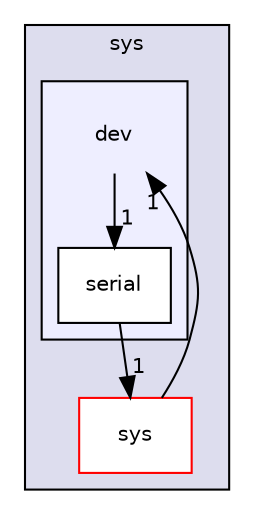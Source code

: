 digraph "src/sys/dev" {
  compound=true
  node [ fontsize="10", fontname="Helvetica"];
  edge [ labelfontsize="10", labelfontname="Helvetica"];
  subgraph clusterdir_220d2bd384b446346a1cdcf02b1b2295 {
    graph [ bgcolor="#ddddee", pencolor="black", label="sys" fontname="Helvetica", fontsize="10", URL="dir_220d2bd384b446346a1cdcf02b1b2295.html"]
  dir_c529fe1005f766361284165817aae3f9 [shape=box label="sys" fillcolor="white" style="filled" color="red" URL="dir_c529fe1005f766361284165817aae3f9.html"];
  subgraph clusterdir_02790d9076d147370f66228ea312a7cf {
    graph [ bgcolor="#eeeeff", pencolor="black", label="" URL="dir_02790d9076d147370f66228ea312a7cf.html"];
    dir_02790d9076d147370f66228ea312a7cf [shape=plaintext label="dev"];
  dir_03cb0efb4f5f2162d6197e6d74cecd85 [shape=box label="serial" fillcolor="white" style="filled" URL="dir_03cb0efb4f5f2162d6197e6d74cecd85.html"];
  }
  }
  dir_02790d9076d147370f66228ea312a7cf->dir_03cb0efb4f5f2162d6197e6d74cecd85 [headlabel="1", labeldistance=1.5 headhref="dir_000007_000008.html"];
  dir_c529fe1005f766361284165817aae3f9->dir_02790d9076d147370f66228ea312a7cf [headlabel="1", labeldistance=1.5 headhref="dir_000013_000007.html"];
  dir_03cb0efb4f5f2162d6197e6d74cecd85->dir_c529fe1005f766361284165817aae3f9 [headlabel="1", labeldistance=1.5 headhref="dir_000008_000013.html"];
}
